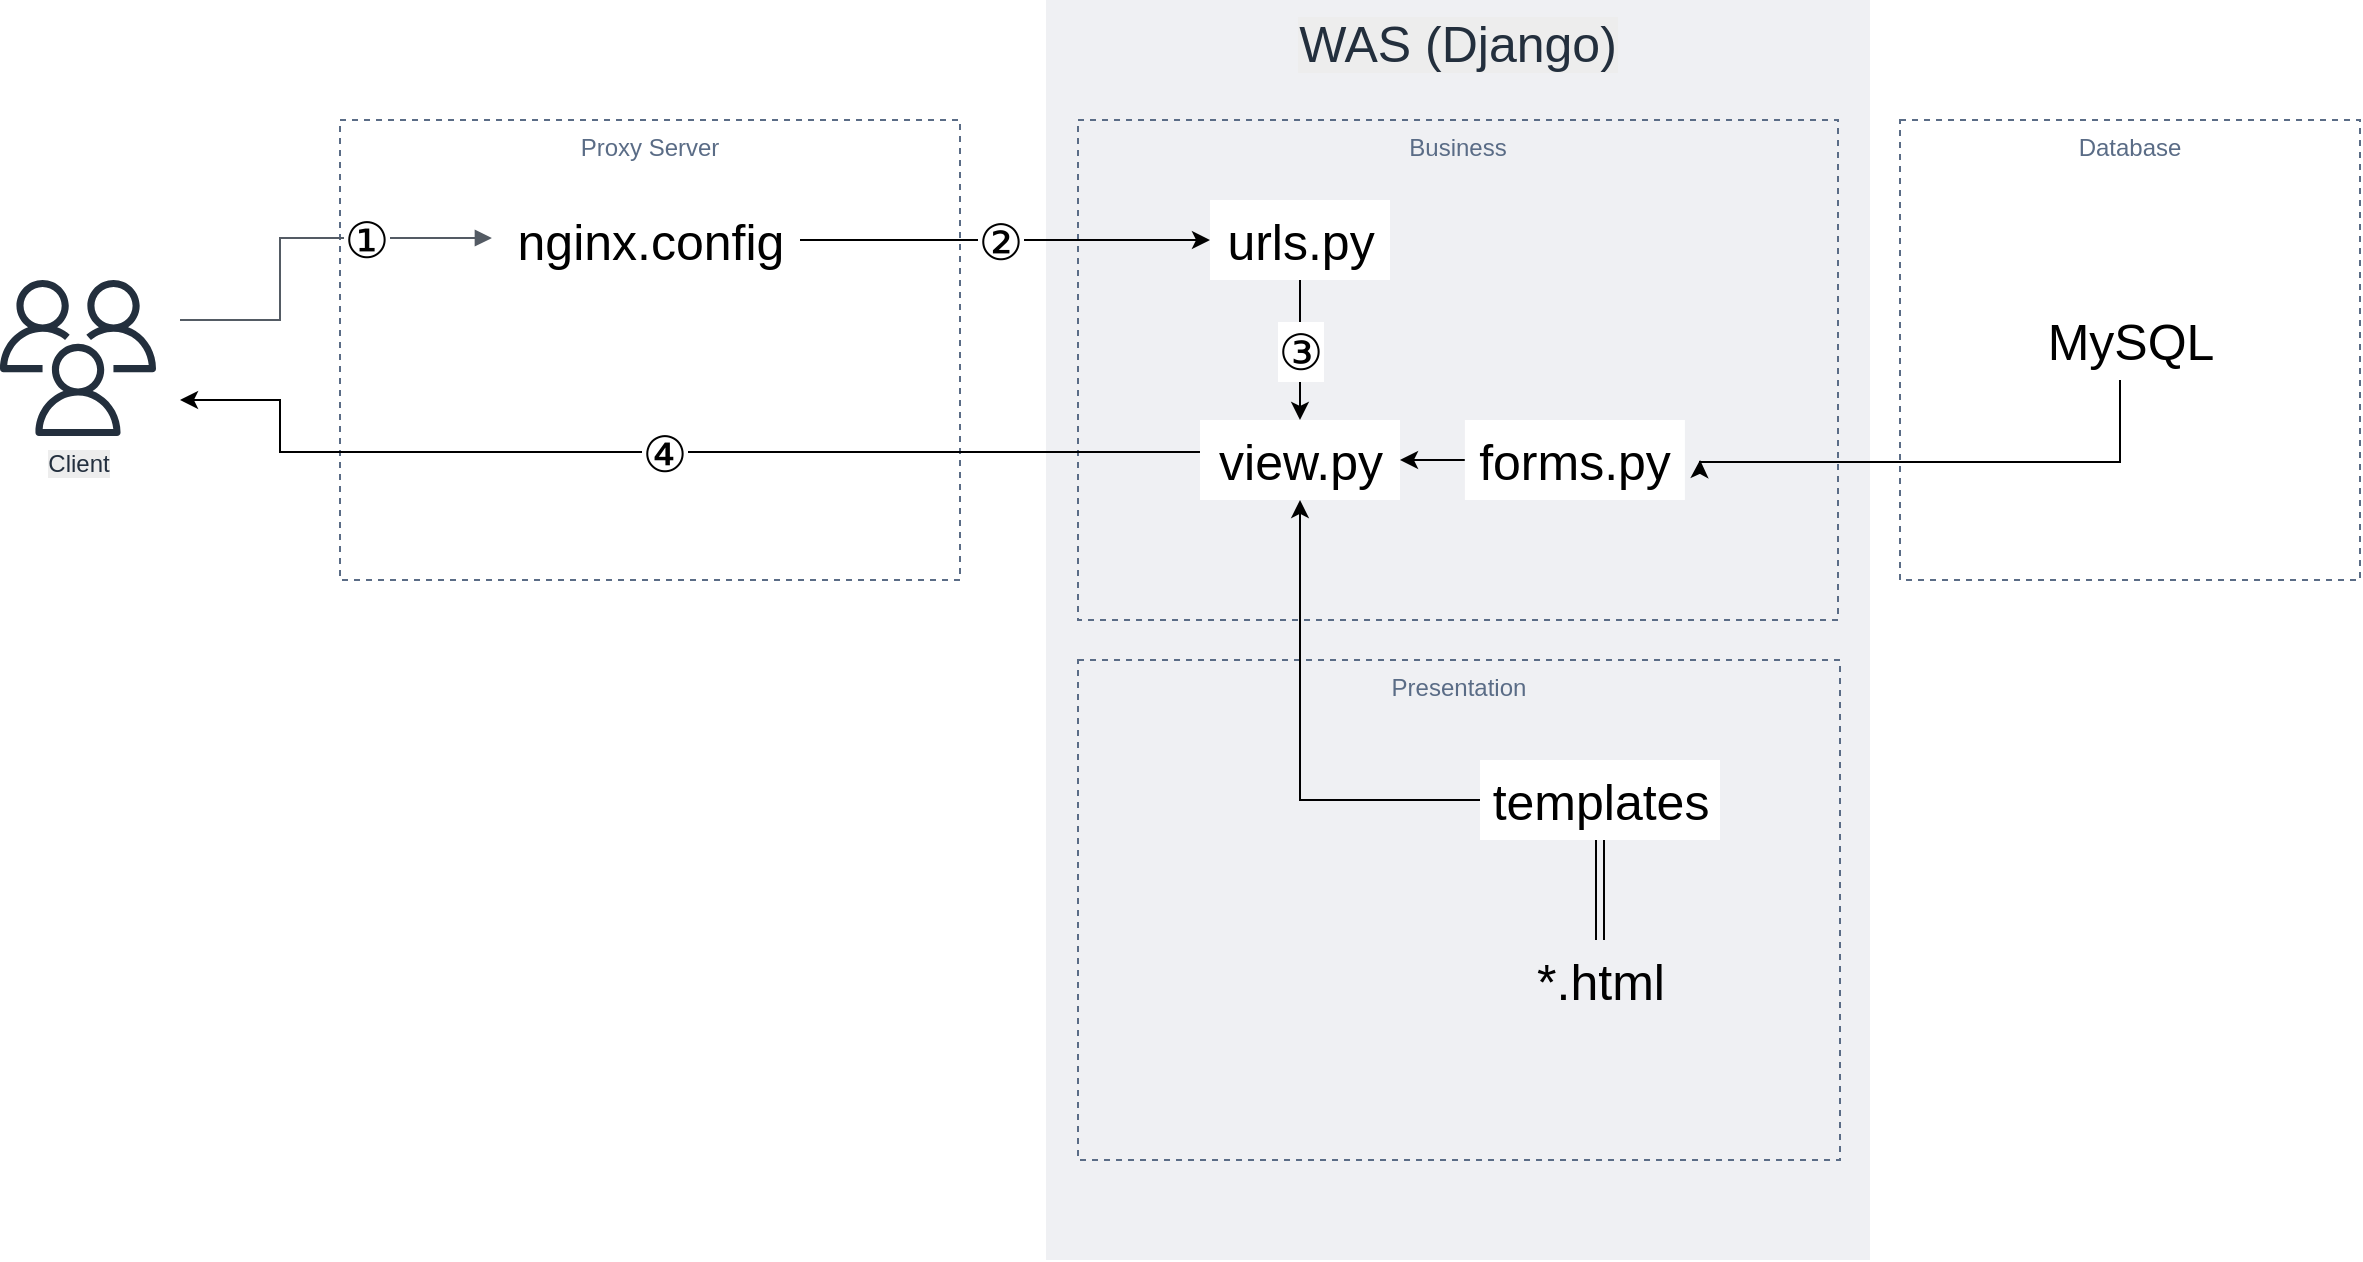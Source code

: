 <mxfile version="16.5.6" type="github">
  <diagram id="I7RKM3X8-WUXlgiCIFTA" name="Page-1">
    <mxGraphModel dx="1534" dy="1320" grid="1" gridSize="10" guides="1" tooltips="1" connect="1" arrows="1" fold="1" page="1" pageScale="2" pageWidth="827" pageHeight="1169" math="0" shadow="0">
      <root>
        <mxCell id="0" />
        <mxCell id="1" parent="0" />
        <mxCell id="OWBP5CDyAbr9O-reL2hk-3" value="WAS (Django)" style="fillColor=#EFF0F3;strokeColor=none;dashed=0;verticalAlign=top;fontStyle=0;fontColor=#232F3D;labelBackgroundColor=#EDEDED;labelBorderColor=none;fontSize=25;" vertex="1" parent="1">
          <mxGeometry x="713" y="350" width="412" height="630" as="geometry" />
        </mxCell>
        <mxCell id="OWBP5CDyAbr9O-reL2hk-2" value="Proxy Server" style="fillColor=none;strokeColor=#5A6C86;dashed=1;verticalAlign=top;fontStyle=0;fontColor=#5A6C86;" vertex="1" parent="1">
          <mxGeometry x="360" y="410" width="310" height="230" as="geometry" />
        </mxCell>
        <mxCell id="phDlmsQMXLzlwBYmkHIe-23" value="Presentation" style="fillColor=none;strokeColor=#5A6C86;dashed=1;verticalAlign=top;fontStyle=0;fontColor=#5A6C86;" parent="1" vertex="1">
          <mxGeometry x="729" y="680" width="381" height="250" as="geometry" />
        </mxCell>
        <mxCell id="phDlmsQMXLzlwBYmkHIe-24" value="Business" style="fillColor=none;strokeColor=#5A6C86;dashed=1;verticalAlign=top;fontStyle=0;fontColor=#5A6C86;" parent="1" vertex="1">
          <mxGeometry x="729" y="410" width="380" height="250" as="geometry" />
        </mxCell>
        <mxCell id="phDlmsQMXLzlwBYmkHIe-26" value="view.py" style="text;html=1;align=center;verticalAlign=middle;resizable=0;points=[];autosize=1;strokeColor=none;fillColor=default;labelBorderColor=none;labelBackgroundColor=none;fontSize=25;" parent="phDlmsQMXLzlwBYmkHIe-24" vertex="1">
          <mxGeometry x="60.996" y="149.998" width="100" height="40" as="geometry" />
        </mxCell>
        <mxCell id="phDlmsQMXLzlwBYmkHIe-43" value="③" style="edgeStyle=orthogonalEdgeStyle;rounded=0;orthogonalLoop=1;jettySize=auto;html=1;fontSize=25;" parent="phDlmsQMXLzlwBYmkHIe-24" source="phDlmsQMXLzlwBYmkHIe-29" target="phDlmsQMXLzlwBYmkHIe-26" edge="1">
          <mxGeometry relative="1" as="geometry" />
        </mxCell>
        <mxCell id="phDlmsQMXLzlwBYmkHIe-29" value="urls.py" style="text;html=1;align=center;verticalAlign=middle;resizable=0;points=[];autosize=1;strokeColor=none;fillColor=default;labelBorderColor=none;labelBackgroundColor=none;fontSize=25;" parent="phDlmsQMXLzlwBYmkHIe-24" vertex="1">
          <mxGeometry x="65.996" y="40.002" width="90" height="40" as="geometry" />
        </mxCell>
        <mxCell id="phDlmsQMXLzlwBYmkHIe-52" style="edgeStyle=orthogonalEdgeStyle;rounded=0;orthogonalLoop=1;jettySize=auto;html=1;fontSize=25;startArrow=none;startFill=0;" parent="phDlmsQMXLzlwBYmkHIe-24" source="phDlmsQMXLzlwBYmkHIe-30" target="phDlmsQMXLzlwBYmkHIe-26" edge="1">
          <mxGeometry relative="1" as="geometry" />
        </mxCell>
        <mxCell id="phDlmsQMXLzlwBYmkHIe-30" value="forms.py" style="text;html=1;align=center;verticalAlign=middle;resizable=0;points=[];autosize=1;strokeColor=none;fillColor=default;labelBorderColor=none;labelBackgroundColor=none;fontSize=25;" parent="phDlmsQMXLzlwBYmkHIe-24" vertex="1">
          <mxGeometry x="193.441" y="149.997" width="110" height="40" as="geometry" />
        </mxCell>
        <mxCell id="phDlmsQMXLzlwBYmkHIe-25" value="Database" style="fillColor=none;strokeColor=#5A6C86;dashed=1;verticalAlign=top;fontStyle=0;fontColor=#5A6C86;" parent="1" vertex="1">
          <mxGeometry x="1140" y="410" width="230" height="230" as="geometry" />
        </mxCell>
        <mxCell id="phDlmsQMXLzlwBYmkHIe-54" style="edgeStyle=orthogonalEdgeStyle;rounded=0;jumpSize=14;orthogonalLoop=1;jettySize=auto;html=1;entryX=1.069;entryY=0.5;entryDx=0;entryDy=0;entryPerimeter=0;fontSize=25;startArrow=none;startFill=0;endSize=6;" parent="1" source="phDlmsQMXLzlwBYmkHIe-31" target="phDlmsQMXLzlwBYmkHIe-30" edge="1">
          <mxGeometry relative="1" as="geometry">
            <Array as="points">
              <mxPoint x="1250" y="581" />
            </Array>
          </mxGeometry>
        </mxCell>
        <mxCell id="phDlmsQMXLzlwBYmkHIe-31" value="MySQL" style="text;html=1;align=center;verticalAlign=middle;resizable=0;points=[];autosize=1;strokeColor=none;fillColor=default;labelBorderColor=none;labelBackgroundColor=none;fontSize=25;" parent="1" vertex="1">
          <mxGeometry x="1205" y="500" width="100" height="40" as="geometry" />
        </mxCell>
        <mxCell id="phDlmsQMXLzlwBYmkHIe-50" value="②" style="edgeStyle=orthogonalEdgeStyle;rounded=0;orthogonalLoop=1;jettySize=auto;html=1;fontSize=25;startArrow=none;startFill=0;" parent="1" source="phDlmsQMXLzlwBYmkHIe-32" target="phDlmsQMXLzlwBYmkHIe-29" edge="1">
          <mxGeometry x="-0.035" relative="1" as="geometry">
            <Array as="points">
              <mxPoint x="770" y="470" />
              <mxPoint x="770" y="470" />
            </Array>
            <mxPoint x="1" as="offset" />
          </mxGeometry>
        </mxCell>
        <mxCell id="phDlmsQMXLzlwBYmkHIe-32" value="nginx.config" style="text;html=1;align=center;verticalAlign=middle;resizable=0;points=[];autosize=1;strokeColor=none;fillColor=default;labelBorderColor=none;labelBackgroundColor=none;fontSize=25;" parent="1" vertex="1">
          <mxGeometry x="440" y="450" width="150" height="40" as="geometry" />
        </mxCell>
        <mxCell id="phDlmsQMXLzlwBYmkHIe-35" value="Client" style="sketch=0;outlineConnect=0;fontColor=#232F3E;gradientColor=none;fillColor=#232F3D;strokeColor=none;dashed=0;verticalLabelPosition=bottom;verticalAlign=top;align=center;html=1;fontSize=12;fontStyle=0;aspect=fixed;pointerEvents=1;shape=mxgraph.aws4.users;labelBackgroundColor=#EDEDED;labelBorderColor=none;" parent="1" vertex="1">
          <mxGeometry x="190" y="490" width="78" height="78" as="geometry" />
        </mxCell>
        <mxCell id="phDlmsQMXLzlwBYmkHIe-37" value="①" style="edgeStyle=orthogonalEdgeStyle;html=1;endArrow=block;elbow=vertical;startArrow=none;endFill=1;strokeColor=#545B64;rounded=0;fontSize=25;entryX=-0.027;entryY=0.475;entryDx=0;entryDy=0;entryPerimeter=0;endSize=6;jumpSize=14;" parent="1" target="phDlmsQMXLzlwBYmkHIe-32" edge="1">
          <mxGeometry x="0.359" width="100" relative="1" as="geometry">
            <mxPoint x="280" y="510" as="sourcePoint" />
            <mxPoint x="470" y="510" as="targetPoint" />
            <Array as="points">
              <mxPoint x="330" y="510" />
              <mxPoint x="330" y="469" />
            </Array>
            <mxPoint as="offset" />
          </mxGeometry>
        </mxCell>
        <mxCell id="phDlmsQMXLzlwBYmkHIe-49" value="④" style="edgeStyle=orthogonalEdgeStyle;rounded=0;orthogonalLoop=1;jettySize=auto;html=1;fontSize=25;startArrow=none;startFill=0;" parent="1" source="phDlmsQMXLzlwBYmkHIe-26" edge="1">
          <mxGeometry relative="1" as="geometry">
            <mxPoint x="280" y="550" as="targetPoint" />
            <Array as="points">
              <mxPoint x="330" y="576" />
              <mxPoint x="330" y="550" />
            </Array>
          </mxGeometry>
        </mxCell>
        <mxCell id="phDlmsQMXLzlwBYmkHIe-27" value="templates" style="text;html=1;align=center;verticalAlign=middle;resizable=0;points=[];autosize=1;strokeColor=none;fillColor=default;labelBorderColor=none;labelBackgroundColor=none;fontSize=25;" parent="1" vertex="1">
          <mxGeometry x="930" y="730.003" width="120" height="40" as="geometry" />
        </mxCell>
        <mxCell id="phDlmsQMXLzlwBYmkHIe-51" style="edgeStyle=orthogonalEdgeStyle;rounded=0;orthogonalLoop=1;jettySize=auto;html=1;fontSize=25;startArrow=none;startFill=0;" parent="1" source="phDlmsQMXLzlwBYmkHIe-27" target="phDlmsQMXLzlwBYmkHIe-26" edge="1">
          <mxGeometry relative="1" as="geometry" />
        </mxCell>
        <mxCell id="OWBP5CDyAbr9O-reL2hk-5" style="edgeStyle=orthogonalEdgeStyle;rounded=0;jumpSize=14;orthogonalLoop=1;jettySize=auto;html=1;labelBackgroundColor=none;fontSize=25;startArrow=none;startFill=0;shape=link;" edge="1" parent="1" source="OWBP5CDyAbr9O-reL2hk-4" target="phDlmsQMXLzlwBYmkHIe-27">
          <mxGeometry relative="1" as="geometry" />
        </mxCell>
        <mxCell id="OWBP5CDyAbr9O-reL2hk-4" value="*.html" style="text;html=1;align=center;verticalAlign=middle;resizable=0;points=[];autosize=1;strokeColor=none;fillColor=none;fontSize=25;" vertex="1" parent="1">
          <mxGeometry x="950" y="820" width="80" height="40" as="geometry" />
        </mxCell>
      </root>
    </mxGraphModel>
  </diagram>
</mxfile>
